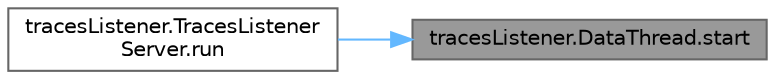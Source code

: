digraph "tracesListener.DataThread.start"
{
 // LATEX_PDF_SIZE
  bgcolor="transparent";
  edge [fontname=Helvetica,fontsize=10,labelfontname=Helvetica,labelfontsize=10];
  node [fontname=Helvetica,fontsize=10,shape=box,height=0.2,width=0.4];
  rankdir="RL";
  Node1 [id="Node000001",label="tracesListener.DataThread.start",height=0.2,width=0.4,color="gray40", fillcolor="grey60", style="filled", fontcolor="black",tooltip=" "];
  Node1 -> Node2 [id="edge1_Node000001_Node000002",dir="back",color="steelblue1",style="solid",tooltip=" "];
  Node2 [id="Node000002",label="tracesListener.TracesListener\lServer.run",height=0.2,width=0.4,color="grey40", fillcolor="white", style="filled",URL="$classtraces_listener_1_1_traces_listener_server.html#adcfdffcb51c5abaf54029e1fe5315892",tooltip=" "];
}
